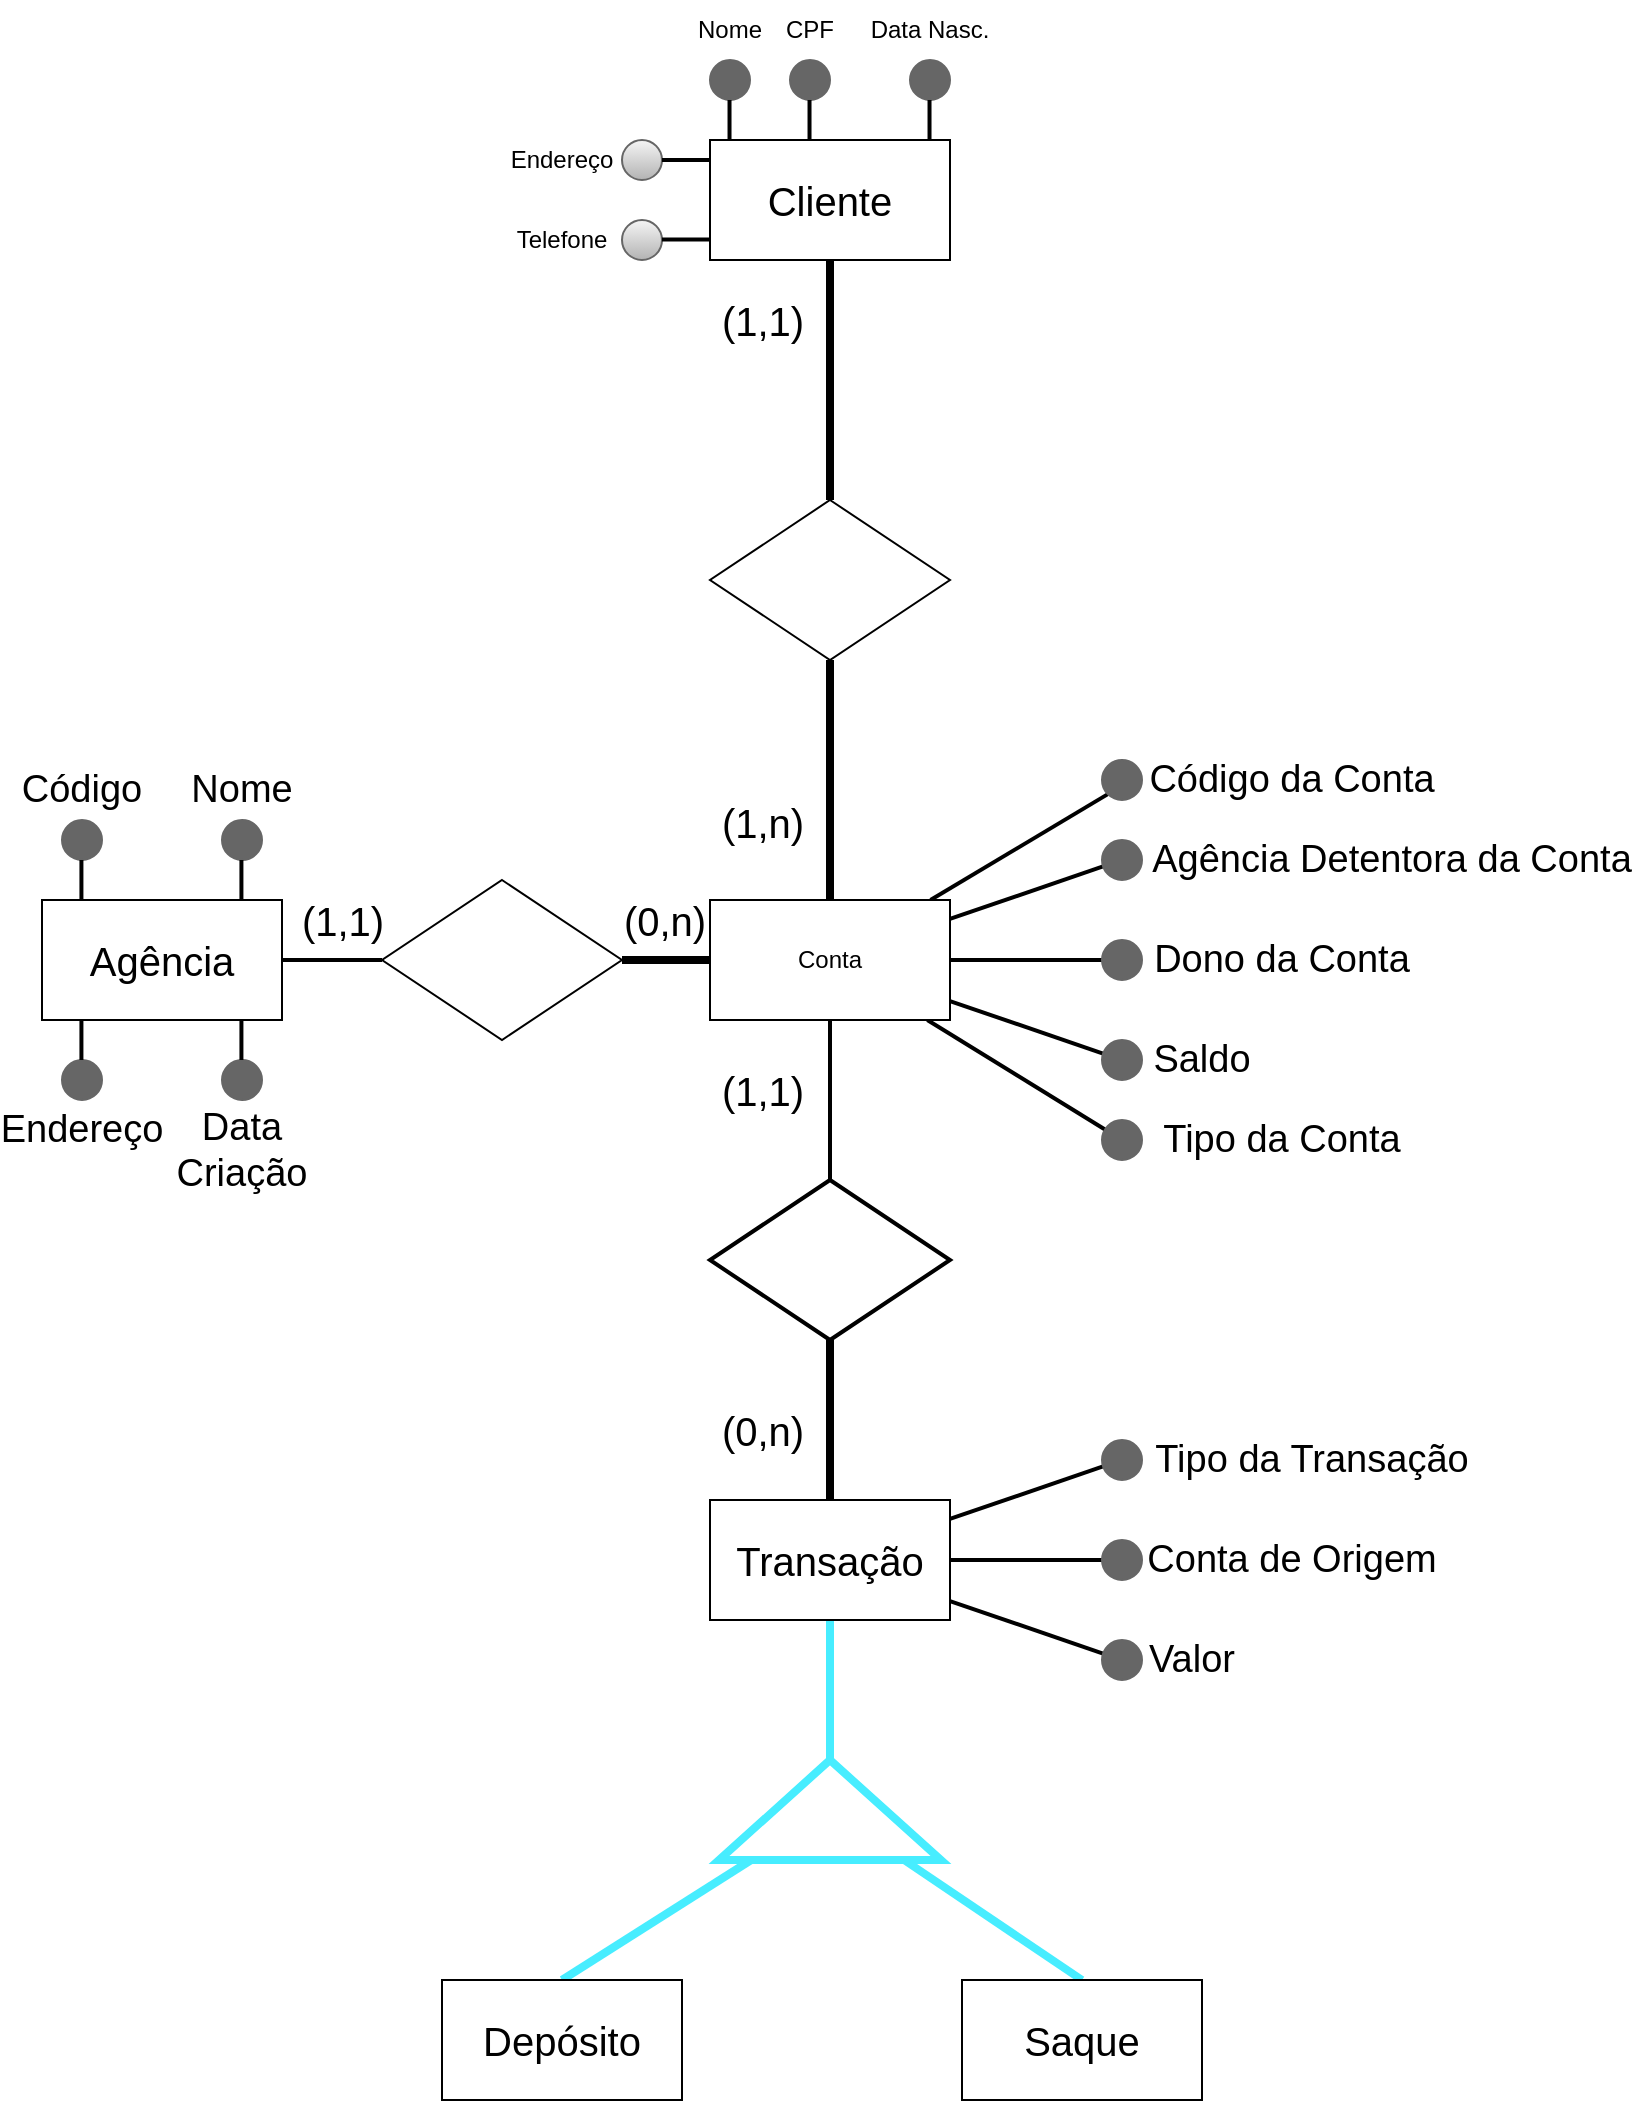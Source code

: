 <mxfile version="20.3.0" type="github">
  <diagram id="C5RBs43oDa-KdzZeNtuy" name="Page-1">
    <mxGraphModel dx="1077" dy="1222" grid="1" gridSize="10" guides="1" tooltips="1" connect="1" arrows="1" fold="1" page="1" pageScale="1" pageWidth="827" pageHeight="1169" math="0" shadow="0">
      <root>
        <mxCell id="WIyWlLk6GJQsqaUBKTNV-0" />
        <mxCell id="WIyWlLk6GJQsqaUBKTNV-1" parent="WIyWlLk6GJQsqaUBKTNV-0" />
        <mxCell id="jCPasw-vf7MsJhfyoigZ-0" value="&lt;font style=&quot;font-size: 20px;&quot;&gt;Cliente&lt;/font&gt;" style="rounded=0;whiteSpace=wrap;html=1;" parent="WIyWlLk6GJQsqaUBKTNV-1" vertex="1">
          <mxGeometry x="354" y="80" width="120" height="60" as="geometry" />
        </mxCell>
        <mxCell id="X40vBO662WpOUM799aez-72" style="edgeStyle=none;rounded=0;orthogonalLoop=1;jettySize=auto;html=1;entryX=1;entryY=0.5;entryDx=0;entryDy=0;strokeColor=#000000;strokeWidth=4;fontSize=20;endArrow=none;endFill=0;" edge="1" parent="WIyWlLk6GJQsqaUBKTNV-1" source="jCPasw-vf7MsJhfyoigZ-1" target="X40vBO662WpOUM799aez-71">
          <mxGeometry relative="1" as="geometry" />
        </mxCell>
        <mxCell id="X40vBO662WpOUM799aez-76" value="(0,n)" style="edgeLabel;html=1;align=center;verticalAlign=middle;resizable=0;points=[];fontSize=20;" vertex="1" connectable="0" parent="X40vBO662WpOUM799aez-72">
          <mxGeometry x="-0.478" y="-1" relative="1" as="geometry">
            <mxPoint x="-12" y="-19" as="offset" />
          </mxGeometry>
        </mxCell>
        <mxCell id="X40vBO662WpOUM799aez-103" style="edgeStyle=none;rounded=0;orthogonalLoop=1;jettySize=auto;html=1;entryX=0;entryY=0.5;entryDx=0;entryDy=0;strokeColor=#000000;strokeWidth=2;fontSize=19;endArrow=none;endFill=0;" edge="1" parent="WIyWlLk6GJQsqaUBKTNV-1" source="jCPasw-vf7MsJhfyoigZ-1" target="X40vBO662WpOUM799aez-97">
          <mxGeometry relative="1" as="geometry" />
        </mxCell>
        <mxCell id="X40vBO662WpOUM799aez-108" style="edgeStyle=none;rounded=0;orthogonalLoop=1;jettySize=auto;html=1;entryX=0;entryY=1;entryDx=0;entryDy=0;strokeColor=#000000;strokeWidth=2;fontSize=19;endArrow=none;endFill=0;" edge="1" parent="WIyWlLk6GJQsqaUBKTNV-1" source="jCPasw-vf7MsJhfyoigZ-1" target="X40vBO662WpOUM799aez-95">
          <mxGeometry relative="1" as="geometry" />
        </mxCell>
        <mxCell id="X40vBO662WpOUM799aez-110" style="edgeStyle=none;rounded=0;orthogonalLoop=1;jettySize=auto;html=1;strokeColor=#000000;strokeWidth=2;fontSize=19;endArrow=none;endFill=0;" edge="1" parent="WIyWlLk6GJQsqaUBKTNV-1" source="jCPasw-vf7MsJhfyoigZ-1" target="X40vBO662WpOUM799aez-99">
          <mxGeometry relative="1" as="geometry" />
        </mxCell>
        <mxCell id="X40vBO662WpOUM799aez-111" style="edgeStyle=none;rounded=0;orthogonalLoop=1;jettySize=auto;html=1;strokeColor=#000000;strokeWidth=2;fontSize=19;endArrow=none;endFill=0;" edge="1" parent="WIyWlLk6GJQsqaUBKTNV-1" source="jCPasw-vf7MsJhfyoigZ-1" target="X40vBO662WpOUM799aez-98">
          <mxGeometry relative="1" as="geometry" />
        </mxCell>
        <mxCell id="X40vBO662WpOUM799aez-112" style="edgeStyle=none;rounded=0;orthogonalLoop=1;jettySize=auto;html=1;strokeColor=#000000;strokeWidth=2;fontSize=19;endArrow=none;endFill=0;" edge="1" parent="WIyWlLk6GJQsqaUBKTNV-1" source="jCPasw-vf7MsJhfyoigZ-1" target="X40vBO662WpOUM799aez-96">
          <mxGeometry relative="1" as="geometry" />
        </mxCell>
        <mxCell id="jCPasw-vf7MsJhfyoigZ-1" value="Conta" style="rounded=0;whiteSpace=wrap;html=1;" parent="WIyWlLk6GJQsqaUBKTNV-1" vertex="1">
          <mxGeometry x="354" y="460" width="120" height="60" as="geometry" />
        </mxCell>
        <mxCell id="jCPasw-vf7MsJhfyoigZ-9" value="" style="ellipse;whiteSpace=wrap;html=1;aspect=fixed;fillColor=#666666;fontColor=#333333;strokeColor=#666666;" parent="WIyWlLk6GJQsqaUBKTNV-1" vertex="1">
          <mxGeometry x="354" y="40" width="20" height="20" as="geometry" />
        </mxCell>
        <mxCell id="jCPasw-vf7MsJhfyoigZ-10" value="Nome" style="text;html=1;strokeColor=none;fillColor=none;align=center;verticalAlign=middle;whiteSpace=wrap;rounded=0;" parent="WIyWlLk6GJQsqaUBKTNV-1" vertex="1">
          <mxGeometry x="334" y="10" width="60" height="30" as="geometry" />
        </mxCell>
        <mxCell id="jCPasw-vf7MsJhfyoigZ-19" value="" style="ellipse;whiteSpace=wrap;html=1;aspect=fixed;fillColor=#666666;fontColor=#333333;strokeColor=#666666;" parent="WIyWlLk6GJQsqaUBKTNV-1" vertex="1">
          <mxGeometry x="394" y="40" width="20" height="20" as="geometry" />
        </mxCell>
        <mxCell id="jCPasw-vf7MsJhfyoigZ-20" value="CPF" style="text;html=1;strokeColor=none;fillColor=none;align=center;verticalAlign=middle;whiteSpace=wrap;rounded=0;" parent="WIyWlLk6GJQsqaUBKTNV-1" vertex="1">
          <mxGeometry x="374" y="10" width="60" height="30" as="geometry" />
        </mxCell>
        <mxCell id="jCPasw-vf7MsJhfyoigZ-26" value="" style="ellipse;whiteSpace=wrap;html=1;aspect=fixed;fillColor=#666666;fontColor=#333333;strokeColor=#666666;" parent="WIyWlLk6GJQsqaUBKTNV-1" vertex="1">
          <mxGeometry x="454" y="40" width="20" height="20" as="geometry" />
        </mxCell>
        <mxCell id="jCPasw-vf7MsJhfyoigZ-27" value="Data Nasc." style="text;html=1;strokeColor=none;fillColor=none;align=center;verticalAlign=middle;whiteSpace=wrap;rounded=0;" parent="WIyWlLk6GJQsqaUBKTNV-1" vertex="1">
          <mxGeometry x="429" y="10" width="70" height="30" as="geometry" />
        </mxCell>
        <mxCell id="jCPasw-vf7MsJhfyoigZ-29" value="" style="ellipse;whiteSpace=wrap;html=1;aspect=fixed;fillColor=#f5f5f5;strokeColor=#666666;gradientColor=#b3b3b3;" parent="WIyWlLk6GJQsqaUBKTNV-1" vertex="1">
          <mxGeometry x="310" y="80" width="20" height="20" as="geometry" />
        </mxCell>
        <mxCell id="jCPasw-vf7MsJhfyoigZ-33" value="" style="ellipse;whiteSpace=wrap;html=1;aspect=fixed;fillColor=#f5f5f5;strokeColor=#666666;gradientColor=#b3b3b3;" parent="WIyWlLk6GJQsqaUBKTNV-1" vertex="1">
          <mxGeometry x="310" y="120" width="20" height="20" as="geometry" />
        </mxCell>
        <mxCell id="jCPasw-vf7MsJhfyoigZ-34" value="Telefone" style="text;html=1;strokeColor=none;fillColor=none;align=center;verticalAlign=middle;whiteSpace=wrap;rounded=0;" parent="WIyWlLk6GJQsqaUBKTNV-1" vertex="1">
          <mxGeometry x="250" y="115" width="60" height="30" as="geometry" />
        </mxCell>
        <mxCell id="jCPasw-vf7MsJhfyoigZ-35" value="Endereço" style="text;html=1;strokeColor=none;fillColor=none;align=center;verticalAlign=middle;whiteSpace=wrap;rounded=0;" parent="WIyWlLk6GJQsqaUBKTNV-1" vertex="1">
          <mxGeometry x="250" y="75" width="60" height="30" as="geometry" />
        </mxCell>
        <mxCell id="X40vBO662WpOUM799aez-31" style="edgeStyle=orthogonalEdgeStyle;rounded=0;orthogonalLoop=1;jettySize=auto;html=1;strokeWidth=4;fontSize=20;endArrow=none;endFill=0;entryX=0.5;entryY=0;entryDx=0;entryDy=0;" edge="1" parent="WIyWlLk6GJQsqaUBKTNV-1" source="jCPasw-vf7MsJhfyoigZ-36" target="jCPasw-vf7MsJhfyoigZ-1">
          <mxGeometry relative="1" as="geometry">
            <mxPoint x="420" y="420" as="targetPoint" />
          </mxGeometry>
        </mxCell>
        <mxCell id="X40vBO662WpOUM799aez-32" value="(1,n)" style="edgeLabel;html=1;align=center;verticalAlign=middle;resizable=0;points=[];fontSize=20;" vertex="1" connectable="0" parent="X40vBO662WpOUM799aez-31">
          <mxGeometry x="0.741" y="-1" relative="1" as="geometry">
            <mxPoint x="-33" y="-24" as="offset" />
          </mxGeometry>
        </mxCell>
        <mxCell id="X40vBO662WpOUM799aez-51" style="edgeStyle=none;rounded=0;orthogonalLoop=1;jettySize=auto;html=1;entryX=0.5;entryY=1;entryDx=0;entryDy=0;strokeColor=#000000;strokeWidth=4;fontSize=20;endArrow=none;endFill=0;" edge="1" parent="WIyWlLk6GJQsqaUBKTNV-1" source="jCPasw-vf7MsJhfyoigZ-36" target="jCPasw-vf7MsJhfyoigZ-0">
          <mxGeometry relative="1" as="geometry" />
        </mxCell>
        <mxCell id="X40vBO662WpOUM799aez-52" value="(1,1)" style="edgeLabel;html=1;align=center;verticalAlign=middle;resizable=0;points=[];fontSize=20;" vertex="1" connectable="0" parent="X40vBO662WpOUM799aez-51">
          <mxGeometry x="0.483" y="1" relative="1" as="geometry">
            <mxPoint x="-33" y="-1" as="offset" />
          </mxGeometry>
        </mxCell>
        <mxCell id="jCPasw-vf7MsJhfyoigZ-36" value="" style="rhombus;whiteSpace=wrap;html=1;fontSize=20;" parent="WIyWlLk6GJQsqaUBKTNV-1" vertex="1">
          <mxGeometry x="354" y="260" width="120" height="80" as="geometry" />
        </mxCell>
        <mxCell id="X40vBO662WpOUM799aez-43" style="edgeStyle=none;rounded=0;orthogonalLoop=1;jettySize=auto;html=1;entryX=0.5;entryY=0;entryDx=0;entryDy=0;strokeColor=#47EDFF;strokeWidth=4;fontSize=20;endArrow=none;endFill=0;" edge="1" parent="WIyWlLk6GJQsqaUBKTNV-1" source="X40vBO662WpOUM799aez-33" target="X40vBO662WpOUM799aez-37">
          <mxGeometry relative="1" as="geometry" />
        </mxCell>
        <mxCell id="X40vBO662WpOUM799aez-45" style="edgeStyle=none;rounded=0;orthogonalLoop=1;jettySize=auto;html=1;entryX=0.5;entryY=0;entryDx=0;entryDy=0;strokeColor=#47EDFF;strokeWidth=4;fontSize=20;endArrow=none;endFill=0;" edge="1" parent="WIyWlLk6GJQsqaUBKTNV-1" source="X40vBO662WpOUM799aez-33" target="X40vBO662WpOUM799aez-35">
          <mxGeometry relative="1" as="geometry" />
        </mxCell>
        <mxCell id="X40vBO662WpOUM799aez-46" style="edgeStyle=none;rounded=0;orthogonalLoop=1;jettySize=auto;html=1;entryX=0.5;entryY=1;entryDx=0;entryDy=0;strokeColor=#47EDFF;strokeWidth=4;fontSize=20;endArrow=none;endFill=0;" edge="1" parent="WIyWlLk6GJQsqaUBKTNV-1" source="X40vBO662WpOUM799aez-33" target="X40vBO662WpOUM799aez-41">
          <mxGeometry relative="1" as="geometry" />
        </mxCell>
        <mxCell id="X40vBO662WpOUM799aez-33" value="" style="triangle;whiteSpace=wrap;html=1;fontSize=20;direction=north;strokeColor=#47EDFF;strokeWidth=4;" vertex="1" parent="WIyWlLk6GJQsqaUBKTNV-1">
          <mxGeometry x="358.5" y="890" width="111" height="50" as="geometry" />
        </mxCell>
        <mxCell id="X40vBO662WpOUM799aez-35" value="Depósito" style="rounded=0;whiteSpace=wrap;html=1;strokeColor=#000000;strokeWidth=1;fontSize=20;" vertex="1" parent="WIyWlLk6GJQsqaUBKTNV-1">
          <mxGeometry x="220" y="1000" width="120" height="60" as="geometry" />
        </mxCell>
        <mxCell id="X40vBO662WpOUM799aez-37" value="Saque" style="rounded=0;whiteSpace=wrap;html=1;strokeColor=#000000;strokeWidth=1;fontSize=20;" vertex="1" parent="WIyWlLk6GJQsqaUBKTNV-1">
          <mxGeometry x="480" y="1000" width="120" height="60" as="geometry" />
        </mxCell>
        <mxCell id="X40vBO662WpOUM799aez-121" value="" style="edgeStyle=none;rounded=0;orthogonalLoop=1;jettySize=auto;html=1;strokeColor=#000000;strokeWidth=2;fontSize=19;endArrow=none;endFill=0;" edge="1" parent="WIyWlLk6GJQsqaUBKTNV-1" source="X40vBO662WpOUM799aez-41" target="X40vBO662WpOUM799aez-118">
          <mxGeometry relative="1" as="geometry" />
        </mxCell>
        <mxCell id="X40vBO662WpOUM799aez-122" style="edgeStyle=none;rounded=0;orthogonalLoop=1;jettySize=auto;html=1;strokeColor=#000000;strokeWidth=2;fontSize=19;endArrow=none;endFill=0;" edge="1" parent="WIyWlLk6GJQsqaUBKTNV-1" source="X40vBO662WpOUM799aez-41" target="X40vBO662WpOUM799aez-119">
          <mxGeometry relative="1" as="geometry" />
        </mxCell>
        <mxCell id="X40vBO662WpOUM799aez-123" style="edgeStyle=none;rounded=0;orthogonalLoop=1;jettySize=auto;html=1;strokeColor=#000000;strokeWidth=2;fontSize=19;endArrow=none;endFill=0;" edge="1" parent="WIyWlLk6GJQsqaUBKTNV-1" source="X40vBO662WpOUM799aez-41" target="X40vBO662WpOUM799aez-120">
          <mxGeometry relative="1" as="geometry" />
        </mxCell>
        <mxCell id="X40vBO662WpOUM799aez-41" value="Transação" style="rounded=0;whiteSpace=wrap;html=1;strokeColor=#000000;strokeWidth=1;fontSize=20;" vertex="1" parent="WIyWlLk6GJQsqaUBKTNV-1">
          <mxGeometry x="354" y="760" width="120" height="60" as="geometry" />
        </mxCell>
        <mxCell id="X40vBO662WpOUM799aez-68" style="edgeStyle=none;rounded=0;orthogonalLoop=1;jettySize=auto;html=1;entryX=0.5;entryY=1;entryDx=0;entryDy=0;strokeColor=#000000;strokeWidth=2;fontSize=20;endArrow=none;endFill=0;" edge="1" parent="WIyWlLk6GJQsqaUBKTNV-1" source="X40vBO662WpOUM799aez-48" target="jCPasw-vf7MsJhfyoigZ-1">
          <mxGeometry relative="1" as="geometry" />
        </mxCell>
        <mxCell id="X40vBO662WpOUM799aez-79" value="(1,1)" style="edgeLabel;html=1;align=center;verticalAlign=middle;resizable=0;points=[];fontSize=20;" vertex="1" connectable="0" parent="X40vBO662WpOUM799aez-68">
          <mxGeometry x="0.545" y="2" relative="1" as="geometry">
            <mxPoint x="-32" y="17" as="offset" />
          </mxGeometry>
        </mxCell>
        <mxCell id="X40vBO662WpOUM799aez-69" style="edgeStyle=none;rounded=0;orthogonalLoop=1;jettySize=auto;html=1;entryX=0.5;entryY=0;entryDx=0;entryDy=0;strokeColor=#000000;strokeWidth=4;fontSize=20;endArrow=none;endFill=0;" edge="1" parent="WIyWlLk6GJQsqaUBKTNV-1" source="X40vBO662WpOUM799aez-48" target="X40vBO662WpOUM799aez-41">
          <mxGeometry relative="1" as="geometry" />
        </mxCell>
        <mxCell id="X40vBO662WpOUM799aez-78" value="(0,n)" style="edgeLabel;html=1;align=center;verticalAlign=middle;resizable=0;points=[];fontSize=20;" vertex="1" connectable="0" parent="X40vBO662WpOUM799aez-69">
          <mxGeometry x="0.645" y="-2" relative="1" as="geometry">
            <mxPoint x="-32" y="-21" as="offset" />
          </mxGeometry>
        </mxCell>
        <mxCell id="X40vBO662WpOUM799aez-48" value="" style="rhombus;whiteSpace=wrap;html=1;strokeColor=#000000;strokeWidth=2;fontSize=20;" vertex="1" parent="WIyWlLk6GJQsqaUBKTNV-1">
          <mxGeometry x="354" y="600" width="120" height="80" as="geometry" />
        </mxCell>
        <mxCell id="X40vBO662WpOUM799aez-57" value="" style="endArrow=none;html=1;rounded=0;strokeColor=#000000;strokeWidth=2;fontSize=20;" edge="1" parent="WIyWlLk6GJQsqaUBKTNV-1">
          <mxGeometry width="50" height="50" relative="1" as="geometry">
            <mxPoint x="463.76" y="80" as="sourcePoint" />
            <mxPoint x="463.76" y="60" as="targetPoint" />
          </mxGeometry>
        </mxCell>
        <mxCell id="X40vBO662WpOUM799aez-58" value="" style="endArrow=none;html=1;rounded=0;strokeColor=#000000;strokeWidth=2;fontSize=20;" edge="1" parent="WIyWlLk6GJQsqaUBKTNV-1">
          <mxGeometry width="50" height="50" relative="1" as="geometry">
            <mxPoint x="403.76" y="80" as="sourcePoint" />
            <mxPoint x="403.76" y="60" as="targetPoint" />
          </mxGeometry>
        </mxCell>
        <mxCell id="X40vBO662WpOUM799aez-59" value="" style="endArrow=none;html=1;rounded=0;strokeColor=#000000;strokeWidth=2;fontSize=20;" edge="1" parent="WIyWlLk6GJQsqaUBKTNV-1">
          <mxGeometry width="50" height="50" relative="1" as="geometry">
            <mxPoint x="363.76" y="80" as="sourcePoint" />
            <mxPoint x="363.76" y="60" as="targetPoint" />
          </mxGeometry>
        </mxCell>
        <mxCell id="X40vBO662WpOUM799aez-66" value="" style="endArrow=none;html=1;rounded=0;strokeColor=#000000;strokeWidth=2;fontSize=20;exitX=1;exitY=0.5;exitDx=0;exitDy=0;" edge="1" parent="WIyWlLk6GJQsqaUBKTNV-1" source="jCPasw-vf7MsJhfyoigZ-29">
          <mxGeometry width="50" height="50" relative="1" as="geometry">
            <mxPoint x="334" y="90" as="sourcePoint" />
            <mxPoint x="354" y="90" as="targetPoint" />
          </mxGeometry>
        </mxCell>
        <mxCell id="X40vBO662WpOUM799aez-67" value="" style="endArrow=none;html=1;rounded=0;strokeColor=#000000;strokeWidth=2;fontSize=20;exitX=1;exitY=0.5;exitDx=0;exitDy=0;" edge="1" parent="WIyWlLk6GJQsqaUBKTNV-1">
          <mxGeometry width="50" height="50" relative="1" as="geometry">
            <mxPoint x="330" y="129.8" as="sourcePoint" />
            <mxPoint x="354" y="129.8" as="targetPoint" />
          </mxGeometry>
        </mxCell>
        <mxCell id="X40vBO662WpOUM799aez-70" value="Agência" style="rounded=0;whiteSpace=wrap;html=1;strokeColor=#000000;strokeWidth=1;fontSize=20;" vertex="1" parent="WIyWlLk6GJQsqaUBKTNV-1">
          <mxGeometry x="20" y="460" width="120" height="60" as="geometry" />
        </mxCell>
        <mxCell id="X40vBO662WpOUM799aez-74" value="" style="edgeStyle=none;rounded=0;orthogonalLoop=1;jettySize=auto;html=1;strokeColor=#000000;strokeWidth=2;fontSize=20;endArrow=none;endFill=0;entryX=1;entryY=0.5;entryDx=0;entryDy=0;" edge="1" parent="WIyWlLk6GJQsqaUBKTNV-1" source="X40vBO662WpOUM799aez-71" target="X40vBO662WpOUM799aez-70">
          <mxGeometry relative="1" as="geometry">
            <mxPoint x="150" y="490" as="targetPoint" />
          </mxGeometry>
        </mxCell>
        <mxCell id="X40vBO662WpOUM799aez-75" value="(1,1)" style="edgeLabel;html=1;align=center;verticalAlign=middle;resizable=0;points=[];fontSize=20;" vertex="1" connectable="0" parent="X40vBO662WpOUM799aez-74">
          <mxGeometry x="0.568" relative="1" as="geometry">
            <mxPoint x="19" y="-20" as="offset" />
          </mxGeometry>
        </mxCell>
        <mxCell id="X40vBO662WpOUM799aez-71" value="" style="rhombus;whiteSpace=wrap;html=1;fontSize=20;" vertex="1" parent="WIyWlLk6GJQsqaUBKTNV-1">
          <mxGeometry x="190" y="450" width="120" height="80" as="geometry" />
        </mxCell>
        <mxCell id="X40vBO662WpOUM799aez-80" value="" style="ellipse;whiteSpace=wrap;html=1;aspect=fixed;fillColor=#666666;fontColor=#333333;strokeColor=#666666;" vertex="1" parent="WIyWlLk6GJQsqaUBKTNV-1">
          <mxGeometry x="30" y="420" width="20" height="20" as="geometry" />
        </mxCell>
        <mxCell id="X40vBO662WpOUM799aez-81" value="" style="ellipse;whiteSpace=wrap;html=1;aspect=fixed;fillColor=#666666;fontColor=#333333;strokeColor=#666666;" vertex="1" parent="WIyWlLk6GJQsqaUBKTNV-1">
          <mxGeometry x="110" y="420" width="20" height="20" as="geometry" />
        </mxCell>
        <mxCell id="X40vBO662WpOUM799aez-82" value="" style="ellipse;whiteSpace=wrap;html=1;aspect=fixed;fillColor=#666666;fontColor=#333333;strokeColor=#666666;" vertex="1" parent="WIyWlLk6GJQsqaUBKTNV-1">
          <mxGeometry x="110" y="540" width="20" height="20" as="geometry" />
        </mxCell>
        <mxCell id="X40vBO662WpOUM799aez-83" value="" style="ellipse;whiteSpace=wrap;html=1;aspect=fixed;fillColor=#666666;fontColor=#333333;strokeColor=#666666;" vertex="1" parent="WIyWlLk6GJQsqaUBKTNV-1">
          <mxGeometry x="30" y="540" width="20" height="20" as="geometry" />
        </mxCell>
        <mxCell id="X40vBO662WpOUM799aez-86" value="" style="endArrow=none;html=1;rounded=0;strokeColor=#000000;strokeWidth=2;fontSize=20;" edge="1" parent="WIyWlLk6GJQsqaUBKTNV-1">
          <mxGeometry width="50" height="50" relative="1" as="geometry">
            <mxPoint x="39.71" y="460" as="sourcePoint" />
            <mxPoint x="39.71" y="440" as="targetPoint" />
          </mxGeometry>
        </mxCell>
        <mxCell id="X40vBO662WpOUM799aez-87" value="" style="endArrow=none;html=1;rounded=0;strokeColor=#000000;strokeWidth=2;fontSize=20;" edge="1" parent="WIyWlLk6GJQsqaUBKTNV-1">
          <mxGeometry width="50" height="50" relative="1" as="geometry">
            <mxPoint x="39.71" y="540" as="sourcePoint" />
            <mxPoint x="39.71" y="520" as="targetPoint" />
          </mxGeometry>
        </mxCell>
        <mxCell id="X40vBO662WpOUM799aez-88" value="" style="endArrow=none;html=1;rounded=0;strokeColor=#000000;strokeWidth=2;fontSize=20;" edge="1" parent="WIyWlLk6GJQsqaUBKTNV-1">
          <mxGeometry width="50" height="50" relative="1" as="geometry">
            <mxPoint x="119.71" y="540" as="sourcePoint" />
            <mxPoint x="119.71" y="520" as="targetPoint" />
          </mxGeometry>
        </mxCell>
        <mxCell id="X40vBO662WpOUM799aez-89" value="" style="endArrow=none;html=1;rounded=0;strokeColor=#000000;strokeWidth=2;fontSize=20;" edge="1" parent="WIyWlLk6GJQsqaUBKTNV-1">
          <mxGeometry width="50" height="50" relative="1" as="geometry">
            <mxPoint x="119.71" y="460" as="sourcePoint" />
            <mxPoint x="119.71" y="440" as="targetPoint" />
          </mxGeometry>
        </mxCell>
        <mxCell id="X40vBO662WpOUM799aez-90" value="Código" style="text;html=1;strokeColor=none;fillColor=none;align=center;verticalAlign=middle;whiteSpace=wrap;rounded=0;strokeWidth=2;fontSize=19;" vertex="1" parent="WIyWlLk6GJQsqaUBKTNV-1">
          <mxGeometry x="10" y="390" width="60" height="30" as="geometry" />
        </mxCell>
        <mxCell id="X40vBO662WpOUM799aez-91" value="Nome" style="text;html=1;strokeColor=none;fillColor=none;align=center;verticalAlign=middle;whiteSpace=wrap;rounded=0;strokeWidth=2;fontSize=19;" vertex="1" parent="WIyWlLk6GJQsqaUBKTNV-1">
          <mxGeometry x="90" y="390" width="60" height="30" as="geometry" />
        </mxCell>
        <mxCell id="X40vBO662WpOUM799aez-92" value="Endereço" style="text;html=1;strokeColor=none;fillColor=none;align=center;verticalAlign=middle;whiteSpace=wrap;rounded=0;strokeWidth=2;fontSize=19;" vertex="1" parent="WIyWlLk6GJQsqaUBKTNV-1">
          <mxGeometry x="10" y="560" width="60" height="30" as="geometry" />
        </mxCell>
        <mxCell id="X40vBO662WpOUM799aez-93" value="Data Criação" style="text;html=1;strokeColor=none;fillColor=none;align=center;verticalAlign=middle;whiteSpace=wrap;rounded=0;strokeWidth=2;fontSize=19;" vertex="1" parent="WIyWlLk6GJQsqaUBKTNV-1">
          <mxGeometry x="65" y="570" width="110" height="30" as="geometry" />
        </mxCell>
        <mxCell id="X40vBO662WpOUM799aez-95" value="" style="ellipse;whiteSpace=wrap;html=1;aspect=fixed;fillColor=#666666;fontColor=#333333;strokeColor=#666666;" vertex="1" parent="WIyWlLk6GJQsqaUBKTNV-1">
          <mxGeometry x="550" y="390" width="20" height="20" as="geometry" />
        </mxCell>
        <mxCell id="X40vBO662WpOUM799aez-96" value="" style="ellipse;whiteSpace=wrap;html=1;aspect=fixed;fillColor=#666666;fontColor=#333333;strokeColor=#666666;" vertex="1" parent="WIyWlLk6GJQsqaUBKTNV-1">
          <mxGeometry x="550" y="430" width="20" height="20" as="geometry" />
        </mxCell>
        <mxCell id="X40vBO662WpOUM799aez-97" value="" style="ellipse;whiteSpace=wrap;html=1;aspect=fixed;fillColor=#666666;fontColor=#333333;strokeColor=#666666;" vertex="1" parent="WIyWlLk6GJQsqaUBKTNV-1">
          <mxGeometry x="550" y="480" width="20" height="20" as="geometry" />
        </mxCell>
        <mxCell id="X40vBO662WpOUM799aez-98" value="" style="ellipse;whiteSpace=wrap;html=1;aspect=fixed;fillColor=#666666;fontColor=#333333;strokeColor=#666666;" vertex="1" parent="WIyWlLk6GJQsqaUBKTNV-1">
          <mxGeometry x="550" y="530" width="20" height="20" as="geometry" />
        </mxCell>
        <mxCell id="X40vBO662WpOUM799aez-99" value="" style="ellipse;whiteSpace=wrap;html=1;aspect=fixed;fillColor=#666666;fontColor=#333333;strokeColor=#666666;" vertex="1" parent="WIyWlLk6GJQsqaUBKTNV-1">
          <mxGeometry x="550" y="570" width="20" height="20" as="geometry" />
        </mxCell>
        <mxCell id="X40vBO662WpOUM799aez-113" value="Código da Conta" style="text;html=1;strokeColor=none;fillColor=none;align=center;verticalAlign=middle;whiteSpace=wrap;rounded=0;strokeWidth=2;fontSize=19;" vertex="1" parent="WIyWlLk6GJQsqaUBKTNV-1">
          <mxGeometry x="570" y="385" width="150" height="30" as="geometry" />
        </mxCell>
        <mxCell id="X40vBO662WpOUM799aez-114" value="Agência Detentora da Conta" style="text;html=1;strokeColor=none;fillColor=none;align=center;verticalAlign=middle;whiteSpace=wrap;rounded=0;strokeWidth=2;fontSize=19;" vertex="1" parent="WIyWlLk6GJQsqaUBKTNV-1">
          <mxGeometry x="570" y="425" width="250" height="30" as="geometry" />
        </mxCell>
        <mxCell id="X40vBO662WpOUM799aez-115" value="Dono da Conta" style="text;html=1;strokeColor=none;fillColor=none;align=center;verticalAlign=middle;whiteSpace=wrap;rounded=0;strokeWidth=2;fontSize=19;" vertex="1" parent="WIyWlLk6GJQsqaUBKTNV-1">
          <mxGeometry x="570" y="475" width="140" height="30" as="geometry" />
        </mxCell>
        <mxCell id="X40vBO662WpOUM799aez-116" value="Saldo" style="text;html=1;strokeColor=none;fillColor=none;align=center;verticalAlign=middle;whiteSpace=wrap;rounded=0;strokeWidth=2;fontSize=19;" vertex="1" parent="WIyWlLk6GJQsqaUBKTNV-1">
          <mxGeometry x="570" y="525" width="60" height="30" as="geometry" />
        </mxCell>
        <mxCell id="X40vBO662WpOUM799aez-117" value="Tipo da Conta" style="text;html=1;strokeColor=none;fillColor=none;align=center;verticalAlign=middle;whiteSpace=wrap;rounded=0;strokeWidth=2;fontSize=19;" vertex="1" parent="WIyWlLk6GJQsqaUBKTNV-1">
          <mxGeometry x="570" y="565" width="140" height="30" as="geometry" />
        </mxCell>
        <mxCell id="X40vBO662WpOUM799aez-118" value="" style="ellipse;whiteSpace=wrap;html=1;aspect=fixed;fillColor=#666666;fontColor=#333333;strokeColor=#666666;" vertex="1" parent="WIyWlLk6GJQsqaUBKTNV-1">
          <mxGeometry x="550" y="780" width="20" height="20" as="geometry" />
        </mxCell>
        <mxCell id="X40vBO662WpOUM799aez-119" value="" style="ellipse;whiteSpace=wrap;html=1;aspect=fixed;fillColor=#666666;fontColor=#333333;strokeColor=#666666;" vertex="1" parent="WIyWlLk6GJQsqaUBKTNV-1">
          <mxGeometry x="550" y="730" width="20" height="20" as="geometry" />
        </mxCell>
        <mxCell id="X40vBO662WpOUM799aez-120" value="" style="ellipse;whiteSpace=wrap;html=1;aspect=fixed;fillColor=#666666;fontColor=#333333;strokeColor=#666666;" vertex="1" parent="WIyWlLk6GJQsqaUBKTNV-1">
          <mxGeometry x="550" y="830" width="20" height="20" as="geometry" />
        </mxCell>
        <mxCell id="X40vBO662WpOUM799aez-124" value="Conta de Origem" style="text;html=1;strokeColor=none;fillColor=none;align=center;verticalAlign=middle;whiteSpace=wrap;rounded=0;strokeWidth=2;fontSize=19;" vertex="1" parent="WIyWlLk6GJQsqaUBKTNV-1">
          <mxGeometry x="570" y="775" width="150" height="30" as="geometry" />
        </mxCell>
        <mxCell id="X40vBO662WpOUM799aez-125" value="Tipo da Transação" style="text;html=1;strokeColor=none;fillColor=none;align=center;verticalAlign=middle;whiteSpace=wrap;rounded=0;strokeWidth=2;fontSize=19;" vertex="1" parent="WIyWlLk6GJQsqaUBKTNV-1">
          <mxGeometry x="570" y="725" width="170" height="30" as="geometry" />
        </mxCell>
        <mxCell id="X40vBO662WpOUM799aez-126" value="Valor" style="text;html=1;strokeColor=none;fillColor=none;align=center;verticalAlign=middle;whiteSpace=wrap;rounded=0;strokeWidth=2;fontSize=19;" vertex="1" parent="WIyWlLk6GJQsqaUBKTNV-1">
          <mxGeometry x="570" y="825" width="50" height="30" as="geometry" />
        </mxCell>
      </root>
    </mxGraphModel>
  </diagram>
</mxfile>
